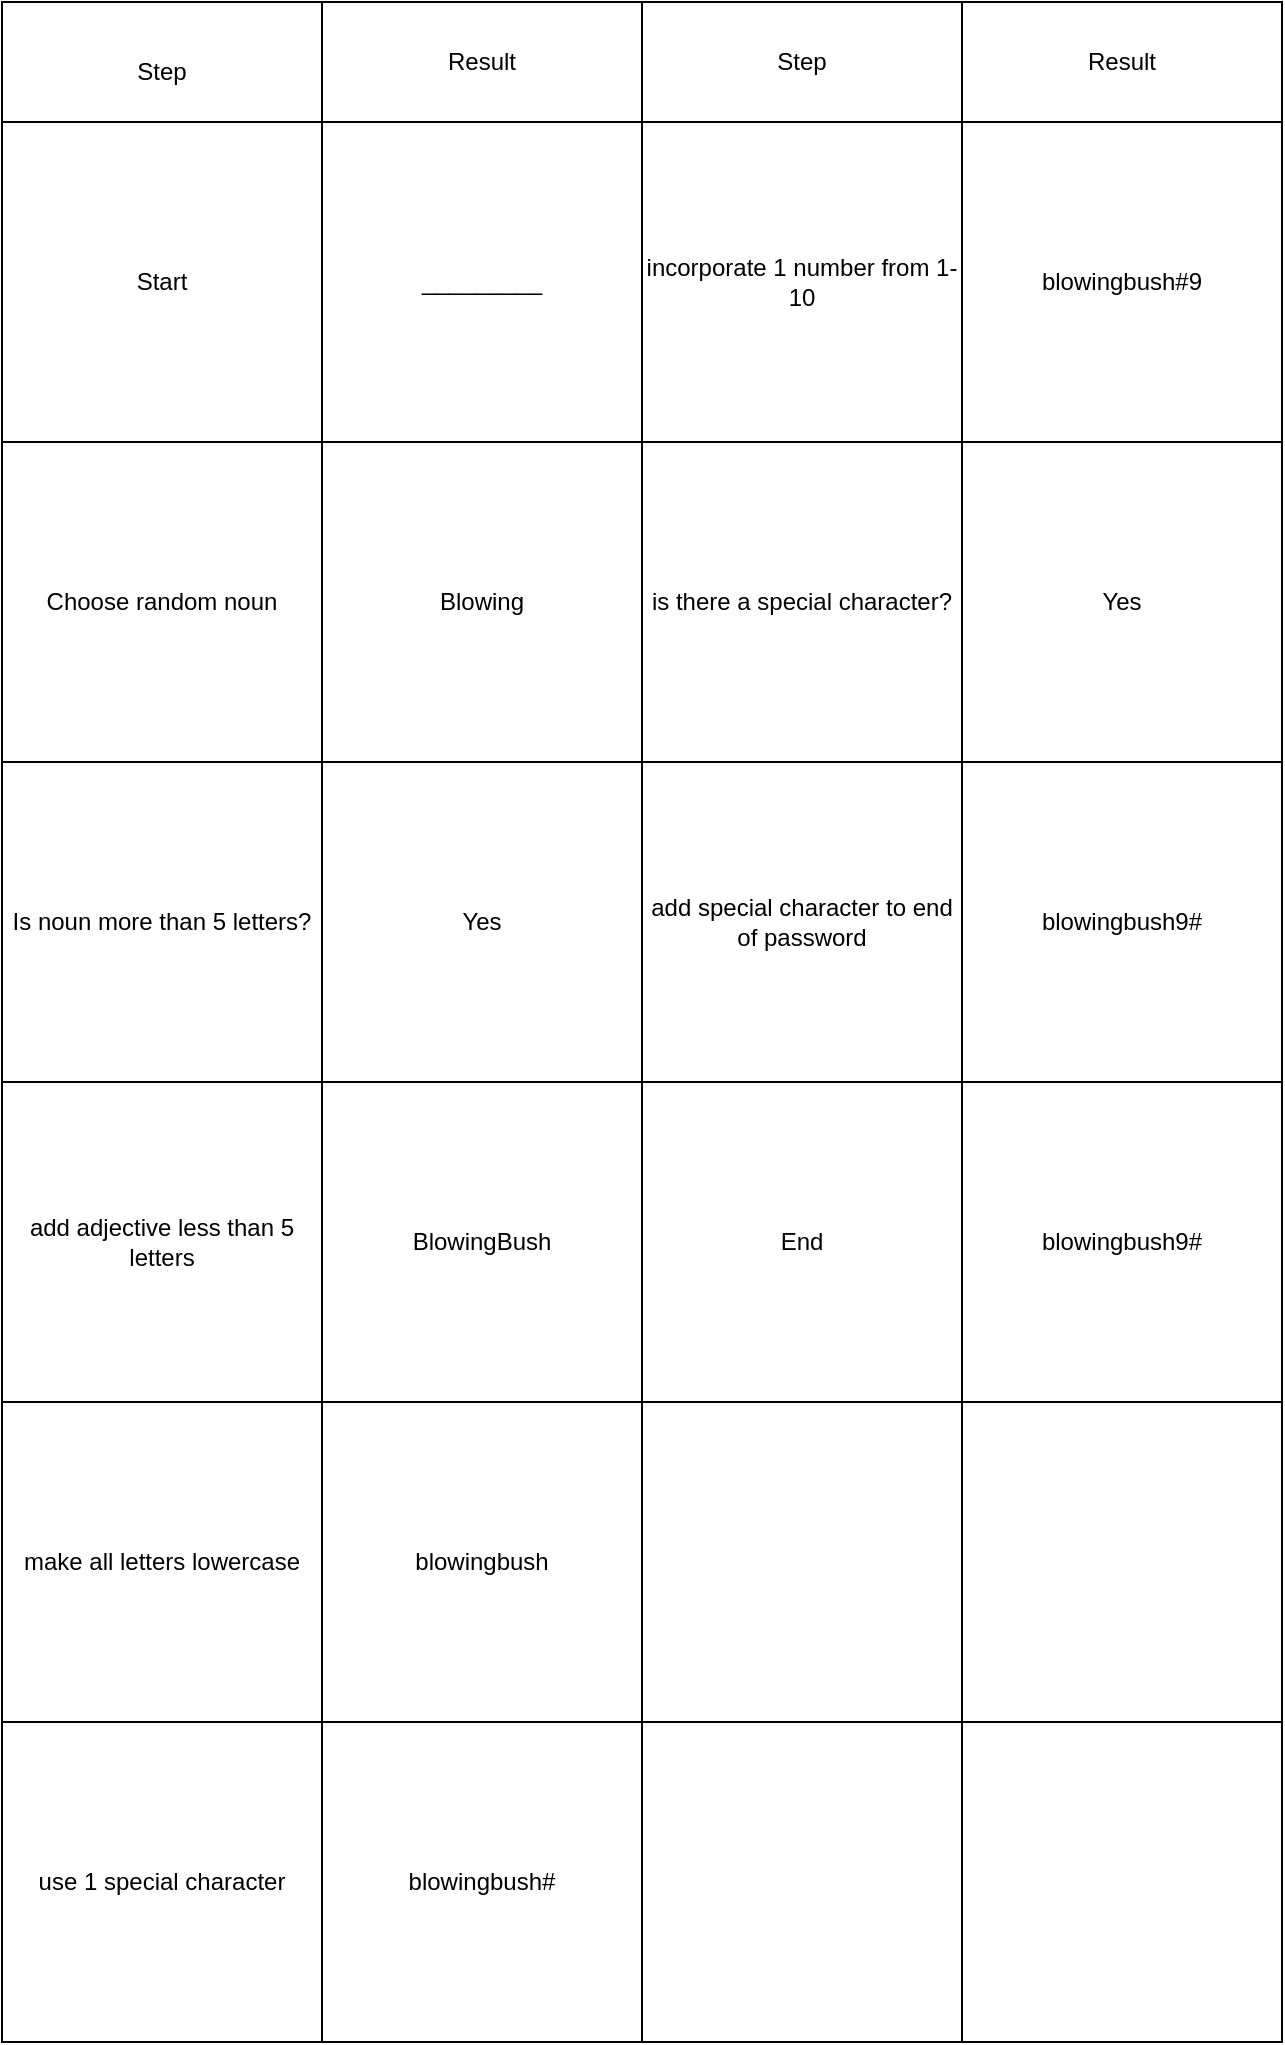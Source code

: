 <mxfile version="22.0.4" type="github">
  <diagram id="C5RBs43oDa-KdzZeNtuy" name="Page-1">
    <mxGraphModel dx="2049" dy="2306" grid="1" gridSize="10" guides="1" tooltips="1" connect="1" arrows="1" fold="1" page="1" pageScale="1" pageWidth="827" pageHeight="1169" math="0" shadow="0">
      <root>
        <mxCell id="WIyWlLk6GJQsqaUBKTNV-0" />
        <mxCell id="WIyWlLk6GJQsqaUBKTNV-1" parent="WIyWlLk6GJQsqaUBKTNV-0" />
        <mxCell id="dKsyPkoqbk5MUY7n4Gfu-7" value="" style="rounded=0;whiteSpace=wrap;html=1;" vertex="1" parent="WIyWlLk6GJQsqaUBKTNV-1">
          <mxGeometry y="-240" width="640" height="960" as="geometry" />
        </mxCell>
        <mxCell id="dKsyPkoqbk5MUY7n4Gfu-8" value="Start" style="whiteSpace=wrap;html=1;aspect=fixed;" vertex="1" parent="WIyWlLk6GJQsqaUBKTNV-1">
          <mxGeometry y="-240" width="160" height="160" as="geometry" />
        </mxCell>
        <mxCell id="dKsyPkoqbk5MUY7n4Gfu-9" value="Choose random noun" style="whiteSpace=wrap;html=1;aspect=fixed;" vertex="1" parent="WIyWlLk6GJQsqaUBKTNV-1">
          <mxGeometry y="-80" width="160" height="160" as="geometry" />
        </mxCell>
        <mxCell id="dKsyPkoqbk5MUY7n4Gfu-10" value="_________" style="whiteSpace=wrap;html=1;aspect=fixed;" vertex="1" parent="WIyWlLk6GJQsqaUBKTNV-1">
          <mxGeometry x="160" y="-240" width="160" height="160" as="geometry" />
        </mxCell>
        <mxCell id="dKsyPkoqbk5MUY7n4Gfu-11" value="incorporate 1 number from 1-10" style="whiteSpace=wrap;html=1;aspect=fixed;" vertex="1" parent="WIyWlLk6GJQsqaUBKTNV-1">
          <mxGeometry x="320" y="-240" width="160" height="160" as="geometry" />
        </mxCell>
        <mxCell id="dKsyPkoqbk5MUY7n4Gfu-12" value="blowingbush#9" style="whiteSpace=wrap;html=1;aspect=fixed;" vertex="1" parent="WIyWlLk6GJQsqaUBKTNV-1">
          <mxGeometry x="480" y="-240" width="160" height="160" as="geometry" />
        </mxCell>
        <mxCell id="dKsyPkoqbk5MUY7n4Gfu-13" value="Blowing" style="whiteSpace=wrap;html=1;aspect=fixed;" vertex="1" parent="WIyWlLk6GJQsqaUBKTNV-1">
          <mxGeometry x="160" y="-80" width="160" height="160" as="geometry" />
        </mxCell>
        <mxCell id="dKsyPkoqbk5MUY7n4Gfu-14" value="is there a special character?" style="whiteSpace=wrap;html=1;aspect=fixed;" vertex="1" parent="WIyWlLk6GJQsqaUBKTNV-1">
          <mxGeometry x="320" y="-80" width="160" height="160" as="geometry" />
        </mxCell>
        <mxCell id="dKsyPkoqbk5MUY7n4Gfu-15" value="Yes" style="whiteSpace=wrap;html=1;aspect=fixed;" vertex="1" parent="WIyWlLk6GJQsqaUBKTNV-1">
          <mxGeometry x="480" y="-80" width="160" height="160" as="geometry" />
        </mxCell>
        <mxCell id="dKsyPkoqbk5MUY7n4Gfu-16" value="Is noun more than 5 letters?" style="whiteSpace=wrap;html=1;aspect=fixed;" vertex="1" parent="WIyWlLk6GJQsqaUBKTNV-1">
          <mxGeometry y="80" width="160" height="160" as="geometry" />
        </mxCell>
        <mxCell id="dKsyPkoqbk5MUY7n4Gfu-17" value="Yes" style="whiteSpace=wrap;html=1;aspect=fixed;" vertex="1" parent="WIyWlLk6GJQsqaUBKTNV-1">
          <mxGeometry x="160" y="80" width="160" height="160" as="geometry" />
        </mxCell>
        <mxCell id="dKsyPkoqbk5MUY7n4Gfu-18" value="add special character to end of password" style="whiteSpace=wrap;html=1;aspect=fixed;" vertex="1" parent="WIyWlLk6GJQsqaUBKTNV-1">
          <mxGeometry x="320" y="80" width="160" height="160" as="geometry" />
        </mxCell>
        <mxCell id="dKsyPkoqbk5MUY7n4Gfu-19" value="blowingbush9#" style="whiteSpace=wrap;html=1;aspect=fixed;" vertex="1" parent="WIyWlLk6GJQsqaUBKTNV-1">
          <mxGeometry x="480" y="80" width="160" height="160" as="geometry" />
        </mxCell>
        <mxCell id="dKsyPkoqbk5MUY7n4Gfu-20" value="End" style="whiteSpace=wrap;html=1;aspect=fixed;" vertex="1" parent="WIyWlLk6GJQsqaUBKTNV-1">
          <mxGeometry x="320" y="240" width="160" height="160" as="geometry" />
        </mxCell>
        <mxCell id="dKsyPkoqbk5MUY7n4Gfu-21" value="BlowingBush" style="whiteSpace=wrap;html=1;aspect=fixed;" vertex="1" parent="WIyWlLk6GJQsqaUBKTNV-1">
          <mxGeometry x="160" y="240" width="160" height="160" as="geometry" />
        </mxCell>
        <mxCell id="dKsyPkoqbk5MUY7n4Gfu-22" value="add adjective less than 5 letters" style="whiteSpace=wrap;html=1;aspect=fixed;" vertex="1" parent="WIyWlLk6GJQsqaUBKTNV-1">
          <mxGeometry y="240" width="160" height="160" as="geometry" />
        </mxCell>
        <mxCell id="dKsyPkoqbk5MUY7n4Gfu-23" value="blowingbush9#" style="whiteSpace=wrap;html=1;aspect=fixed;" vertex="1" parent="WIyWlLk6GJQsqaUBKTNV-1">
          <mxGeometry x="480" y="240" width="160" height="160" as="geometry" />
        </mxCell>
        <mxCell id="dKsyPkoqbk5MUY7n4Gfu-24" value="make all letters lowercase" style="whiteSpace=wrap;html=1;aspect=fixed;" vertex="1" parent="WIyWlLk6GJQsqaUBKTNV-1">
          <mxGeometry y="400" width="160" height="160" as="geometry" />
        </mxCell>
        <mxCell id="dKsyPkoqbk5MUY7n4Gfu-25" value="blowingbush" style="whiteSpace=wrap;html=1;aspect=fixed;" vertex="1" parent="WIyWlLk6GJQsqaUBKTNV-1">
          <mxGeometry x="160" y="400" width="160" height="160" as="geometry" />
        </mxCell>
        <mxCell id="dKsyPkoqbk5MUY7n4Gfu-26" value="" style="whiteSpace=wrap;html=1;aspect=fixed;" vertex="1" parent="WIyWlLk6GJQsqaUBKTNV-1">
          <mxGeometry x="320" y="400" width="160" height="160" as="geometry" />
        </mxCell>
        <mxCell id="dKsyPkoqbk5MUY7n4Gfu-27" value="" style="whiteSpace=wrap;html=1;aspect=fixed;" vertex="1" parent="WIyWlLk6GJQsqaUBKTNV-1">
          <mxGeometry x="480" y="400" width="160" height="160" as="geometry" />
        </mxCell>
        <mxCell id="dKsyPkoqbk5MUY7n4Gfu-28" value="use 1 special character" style="whiteSpace=wrap;html=1;aspect=fixed;" vertex="1" parent="WIyWlLk6GJQsqaUBKTNV-1">
          <mxGeometry y="560" width="160" height="160" as="geometry" />
        </mxCell>
        <mxCell id="dKsyPkoqbk5MUY7n4Gfu-29" value="blowingbush#" style="whiteSpace=wrap;html=1;aspect=fixed;" vertex="1" parent="WIyWlLk6GJQsqaUBKTNV-1">
          <mxGeometry x="160" y="560" width="160" height="160" as="geometry" />
        </mxCell>
        <mxCell id="dKsyPkoqbk5MUY7n4Gfu-30" value="" style="whiteSpace=wrap;html=1;aspect=fixed;" vertex="1" parent="WIyWlLk6GJQsqaUBKTNV-1">
          <mxGeometry x="320" y="560" width="160" height="160" as="geometry" />
        </mxCell>
        <mxCell id="dKsyPkoqbk5MUY7n4Gfu-31" value="" style="whiteSpace=wrap;html=1;aspect=fixed;" vertex="1" parent="WIyWlLk6GJQsqaUBKTNV-1">
          <mxGeometry x="480" y="560" width="160" height="160" as="geometry" />
        </mxCell>
        <mxCell id="dKsyPkoqbk5MUY7n4Gfu-32" value="" style="rounded=0;whiteSpace=wrap;html=1;" vertex="1" parent="WIyWlLk6GJQsqaUBKTNV-1">
          <mxGeometry y="-300" width="640" height="60" as="geometry" />
        </mxCell>
        <mxCell id="dKsyPkoqbk5MUY7n4Gfu-33" value="" style="endArrow=none;html=1;rounded=0;entryX=0.25;entryY=0;entryDx=0;entryDy=0;exitX=0;exitY=0;exitDx=0;exitDy=0;" edge="1" parent="WIyWlLk6GJQsqaUBKTNV-1" source="dKsyPkoqbk5MUY7n4Gfu-10" target="dKsyPkoqbk5MUY7n4Gfu-32">
          <mxGeometry width="50" height="50" relative="1" as="geometry">
            <mxPoint x="390" y="-100" as="sourcePoint" />
            <mxPoint x="440" y="-150" as="targetPoint" />
          </mxGeometry>
        </mxCell>
        <mxCell id="dKsyPkoqbk5MUY7n4Gfu-34" value="" style="endArrow=none;html=1;rounded=0;entryX=0.5;entryY=0;entryDx=0;entryDy=0;" edge="1" parent="WIyWlLk6GJQsqaUBKTNV-1" target="dKsyPkoqbk5MUY7n4Gfu-32">
          <mxGeometry width="50" height="50" relative="1" as="geometry">
            <mxPoint x="320" y="-240" as="sourcePoint" />
            <mxPoint x="440" y="-150" as="targetPoint" />
          </mxGeometry>
        </mxCell>
        <mxCell id="dKsyPkoqbk5MUY7n4Gfu-35" value="" style="endArrow=none;html=1;rounded=0;entryX=0.75;entryY=0;entryDx=0;entryDy=0;exitX=1;exitY=0;exitDx=0;exitDy=0;" edge="1" parent="WIyWlLk6GJQsqaUBKTNV-1" source="dKsyPkoqbk5MUY7n4Gfu-11" target="dKsyPkoqbk5MUY7n4Gfu-32">
          <mxGeometry width="50" height="50" relative="1" as="geometry">
            <mxPoint x="390" y="-100" as="sourcePoint" />
            <mxPoint x="440" y="-150" as="targetPoint" />
          </mxGeometry>
        </mxCell>
        <mxCell id="dKsyPkoqbk5MUY7n4Gfu-36" value="Step" style="text;html=1;strokeColor=none;fillColor=none;align=center;verticalAlign=middle;whiteSpace=wrap;rounded=0;" vertex="1" parent="WIyWlLk6GJQsqaUBKTNV-1">
          <mxGeometry x="50" y="-280" width="60" height="30" as="geometry" />
        </mxCell>
        <mxCell id="dKsyPkoqbk5MUY7n4Gfu-37" value="Result" style="text;html=1;strokeColor=none;fillColor=none;align=center;verticalAlign=middle;whiteSpace=wrap;rounded=0;" vertex="1" parent="WIyWlLk6GJQsqaUBKTNV-1">
          <mxGeometry x="210" y="-285" width="60" height="30" as="geometry" />
        </mxCell>
        <mxCell id="dKsyPkoqbk5MUY7n4Gfu-38" value="Step" style="text;html=1;strokeColor=none;fillColor=none;align=center;verticalAlign=middle;whiteSpace=wrap;rounded=0;" vertex="1" parent="WIyWlLk6GJQsqaUBKTNV-1">
          <mxGeometry x="370" y="-285" width="60" height="30" as="geometry" />
        </mxCell>
        <mxCell id="dKsyPkoqbk5MUY7n4Gfu-39" value="Result" style="text;html=1;strokeColor=none;fillColor=none;align=center;verticalAlign=middle;whiteSpace=wrap;rounded=0;" vertex="1" parent="WIyWlLk6GJQsqaUBKTNV-1">
          <mxGeometry x="530" y="-285" width="60" height="30" as="geometry" />
        </mxCell>
      </root>
    </mxGraphModel>
  </diagram>
</mxfile>
